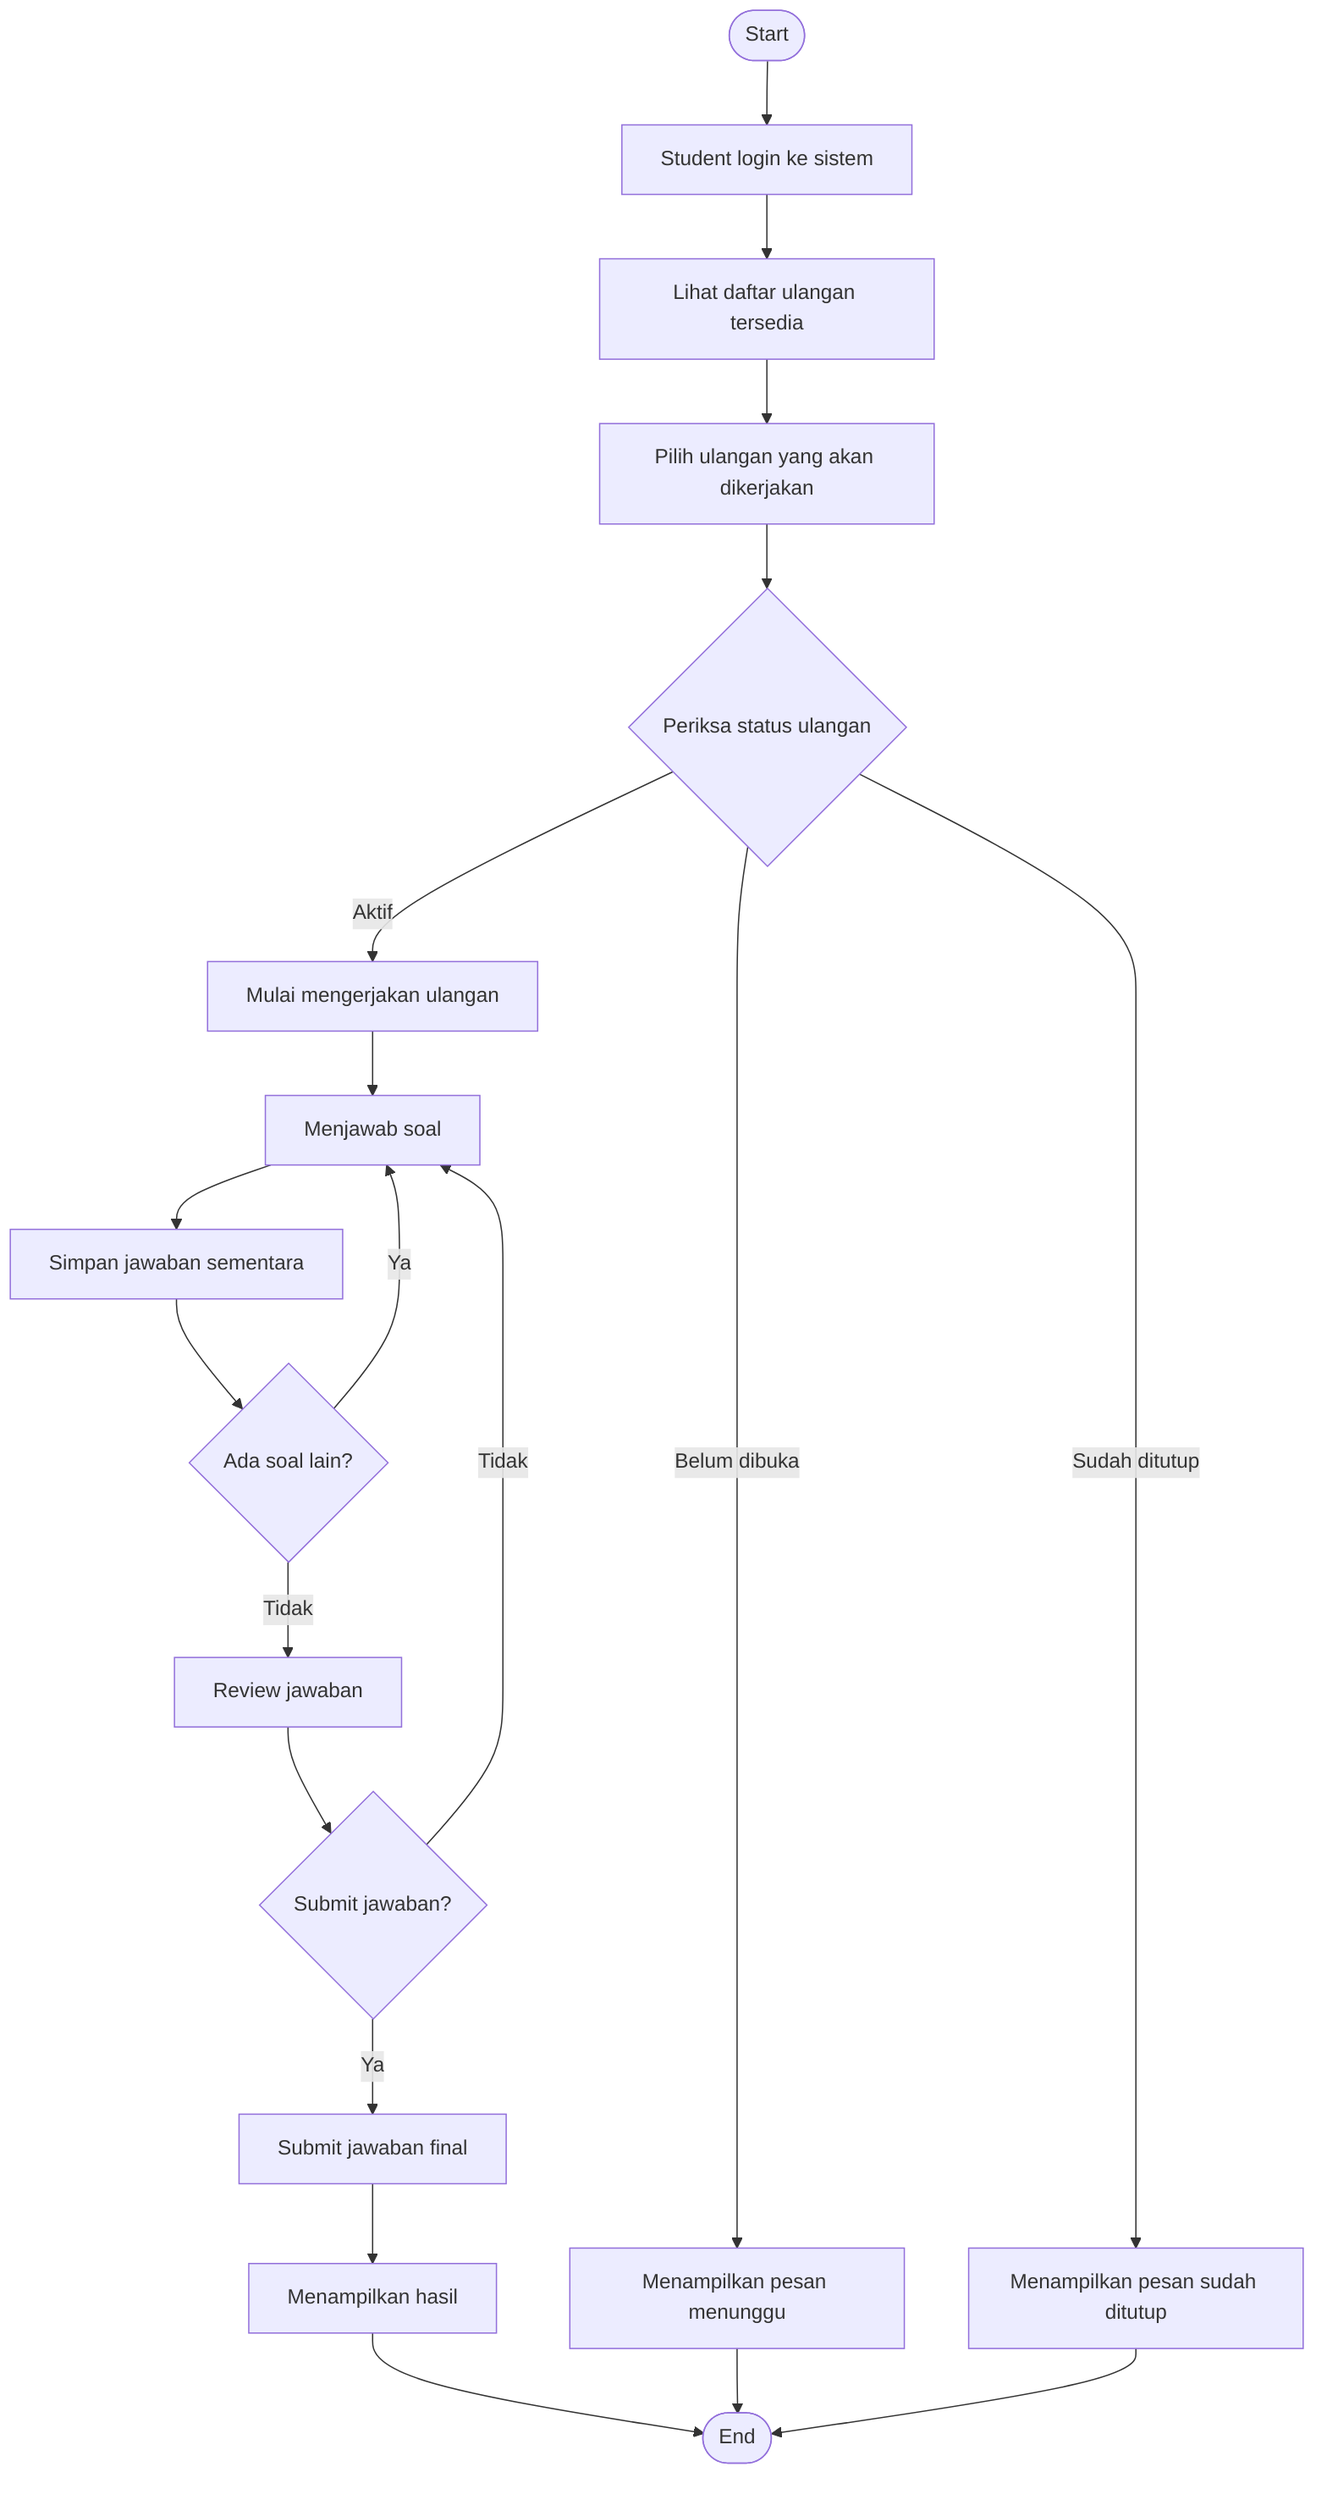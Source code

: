 flowchart TD
Start([Start]) --> Login[Student login ke sistem]
Login --> ViewExam[Lihat daftar ulangan tersedia]
ViewExam --> SelectExam[Pilih ulangan yang akan dikerjakan]
SelectExam --> CheckStatus{Periksa status ulangan}
CheckStatus -->|Belum dibuka| WaitMsg[Menampilkan pesan menunggu]
CheckStatus -->|Sudah ditutup| ClosedMsg[Menampilkan pesan sudah ditutup]
CheckStatus -->|Aktif| StartExam[Mulai mengerjakan ulangan]
StartExam --> AnswerQ[Menjawab soal]
AnswerQ --> SaveAnswer[Simpan jawaban sementara]
SaveAnswer --> MoreQ{Ada soal lain?}
MoreQ -->|Ya| AnswerQ
MoreQ -->|Tidak| Review[Review jawaban]
Review --> Submit{Submit jawaban?}
Submit -->|Tidak| AnswerQ
Submit -->|Ya| FinalSubmit[Submit jawaban final]
FinalSubmit --> ShowResult[Menampilkan hasil]
ShowResult --> End([End])
WaitMsg --> End
ClosedMsg --> End